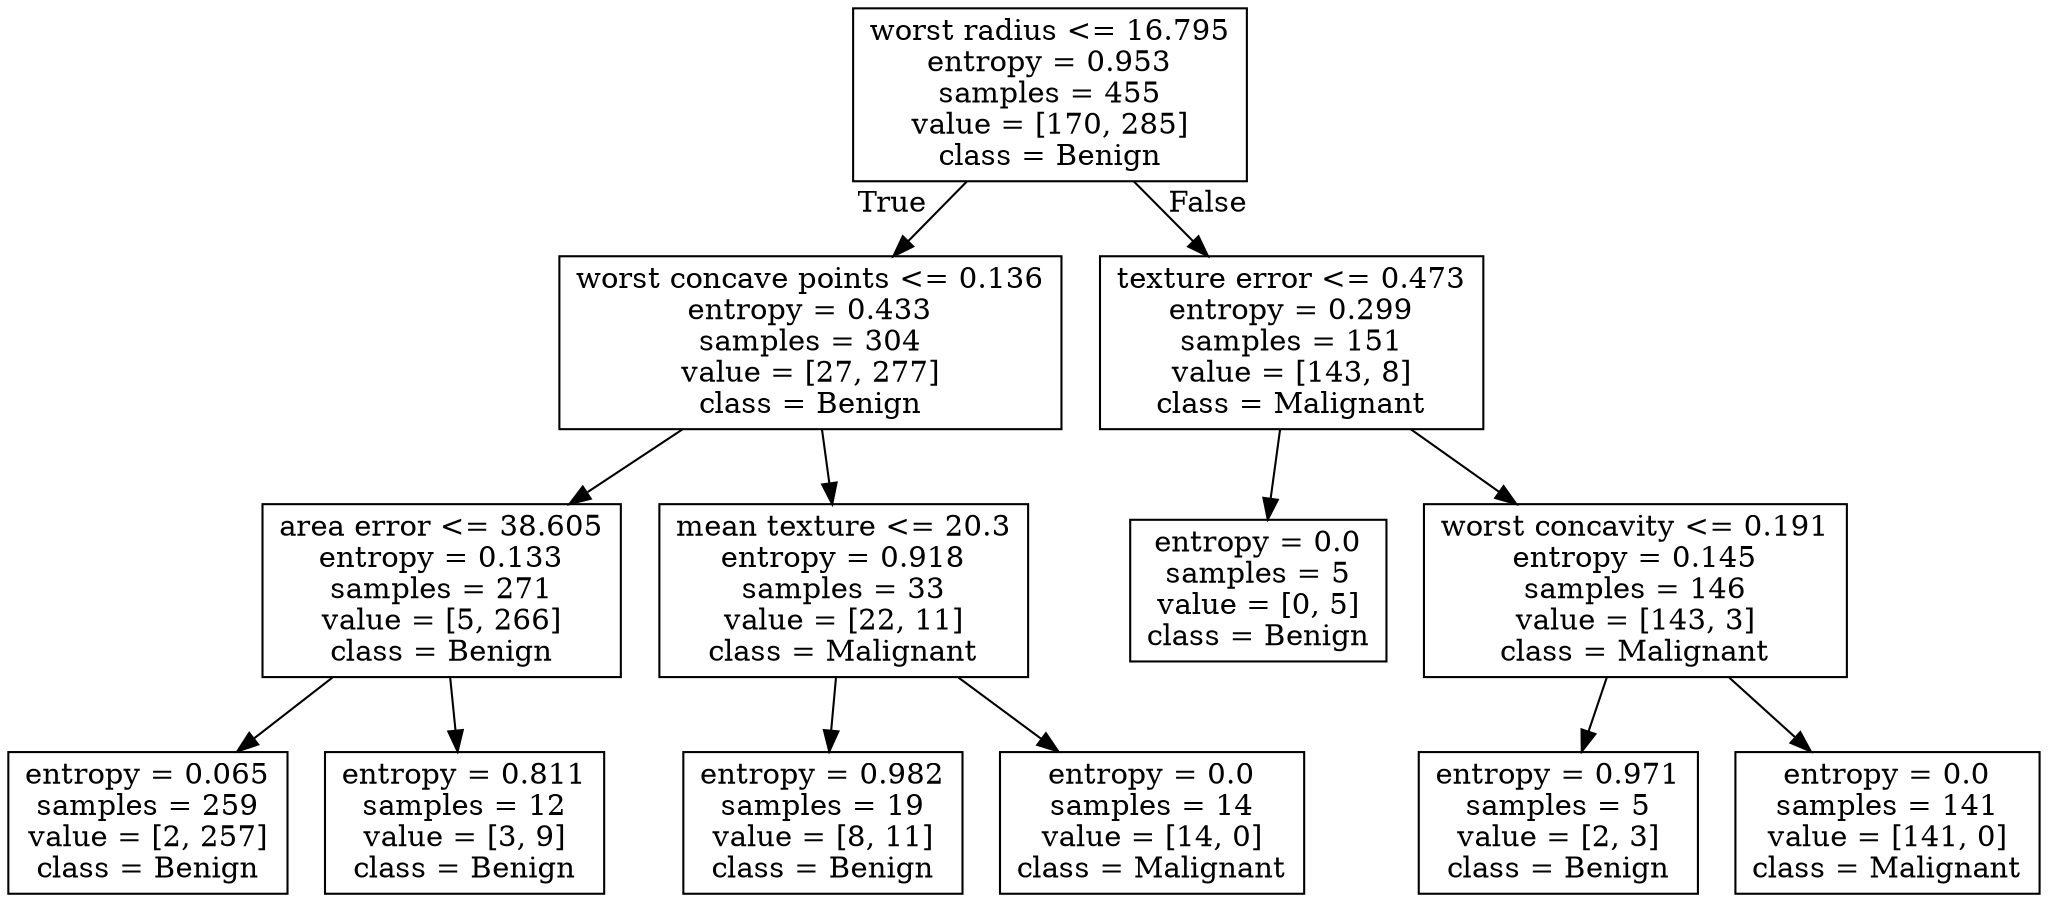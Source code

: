 digraph Tree {
node [shape=box] ;
0 [label="worst radius <= 16.795\nentropy = 0.953\nsamples = 455\nvalue = [170, 285]\nclass = Benign"] ;
1 [label="worst concave points <= 0.136\nentropy = 0.433\nsamples = 304\nvalue = [27, 277]\nclass = Benign"] ;
0 -> 1 [labeldistance=2.5, labelangle=45, headlabel="True"] ;
2 [label="area error <= 38.605\nentropy = 0.133\nsamples = 271\nvalue = [5, 266]\nclass = Benign"] ;
1 -> 2 ;
3 [label="entropy = 0.065\nsamples = 259\nvalue = [2, 257]\nclass = Benign"] ;
2 -> 3 ;
4 [label="entropy = 0.811\nsamples = 12\nvalue = [3, 9]\nclass = Benign"] ;
2 -> 4 ;
5 [label="mean texture <= 20.3\nentropy = 0.918\nsamples = 33\nvalue = [22, 11]\nclass = Malignant"] ;
1 -> 5 ;
6 [label="entropy = 0.982\nsamples = 19\nvalue = [8, 11]\nclass = Benign"] ;
5 -> 6 ;
7 [label="entropy = 0.0\nsamples = 14\nvalue = [14, 0]\nclass = Malignant"] ;
5 -> 7 ;
8 [label="texture error <= 0.473\nentropy = 0.299\nsamples = 151\nvalue = [143, 8]\nclass = Malignant"] ;
0 -> 8 [labeldistance=2.5, labelangle=-45, headlabel="False"] ;
9 [label="entropy = 0.0\nsamples = 5\nvalue = [0, 5]\nclass = Benign"] ;
8 -> 9 ;
10 [label="worst concavity <= 0.191\nentropy = 0.145\nsamples = 146\nvalue = [143, 3]\nclass = Malignant"] ;
8 -> 10 ;
11 [label="entropy = 0.971\nsamples = 5\nvalue = [2, 3]\nclass = Benign"] ;
10 -> 11 ;
12 [label="entropy = 0.0\nsamples = 141\nvalue = [141, 0]\nclass = Malignant"] ;
10 -> 12 ;
}